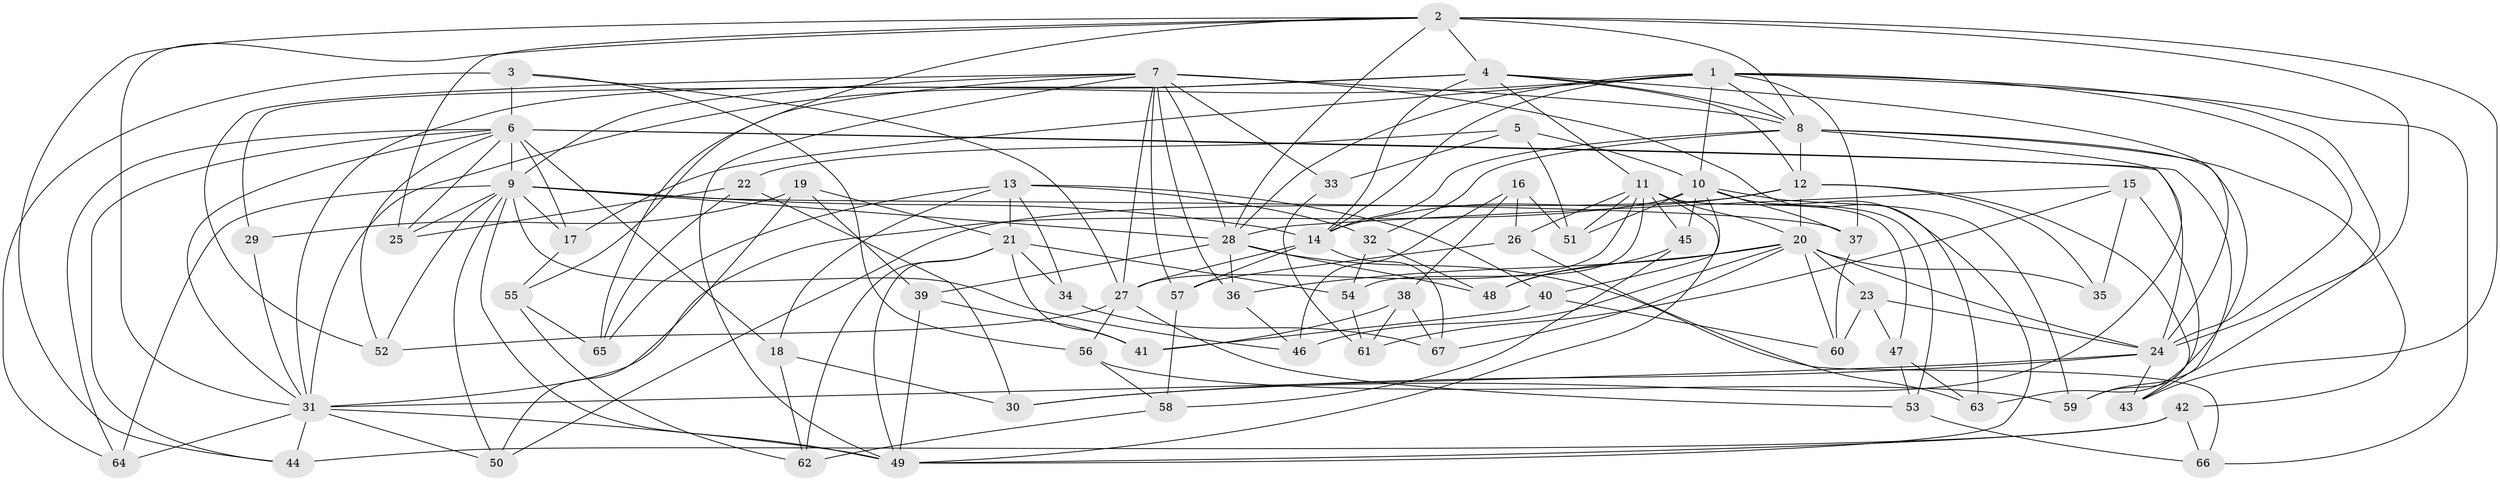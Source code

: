 // original degree distribution, {4: 1.0}
// Generated by graph-tools (version 1.1) at 2025/54/03/04/25 22:54:06]
// undirected, 67 vertices, 180 edges
graph export_dot {
  node [color=gray90,style=filled];
  1;
  2;
  3;
  4;
  5;
  6;
  7;
  8;
  9;
  10;
  11;
  12;
  13;
  14;
  15;
  16;
  17;
  18;
  19;
  20;
  21;
  22;
  23;
  24;
  25;
  26;
  27;
  28;
  29;
  30;
  31;
  32;
  33;
  34;
  35;
  36;
  37;
  38;
  39;
  40;
  41;
  42;
  43;
  44;
  45;
  46;
  47;
  48;
  49;
  50;
  51;
  52;
  53;
  54;
  55;
  56;
  57;
  58;
  59;
  60;
  61;
  62;
  63;
  64;
  65;
  66;
  67;
  1 -- 8 [weight=1.0];
  1 -- 10 [weight=1.0];
  1 -- 14 [weight=1.0];
  1 -- 17 [weight=1.0];
  1 -- 24 [weight=1.0];
  1 -- 28 [weight=1.0];
  1 -- 31 [weight=1.0];
  1 -- 37 [weight=1.0];
  1 -- 59 [weight=1.0];
  1 -- 66 [weight=1.0];
  2 -- 4 [weight=1.0];
  2 -- 8 [weight=3.0];
  2 -- 24 [weight=1.0];
  2 -- 25 [weight=1.0];
  2 -- 28 [weight=2.0];
  2 -- 31 [weight=1.0];
  2 -- 43 [weight=1.0];
  2 -- 44 [weight=1.0];
  2 -- 65 [weight=1.0];
  3 -- 6 [weight=1.0];
  3 -- 27 [weight=1.0];
  3 -- 56 [weight=1.0];
  3 -- 64 [weight=1.0];
  4 -- 8 [weight=1.0];
  4 -- 11 [weight=2.0];
  4 -- 12 [weight=1.0];
  4 -- 14 [weight=1.0];
  4 -- 24 [weight=1.0];
  4 -- 29 [weight=2.0];
  4 -- 31 [weight=1.0];
  5 -- 10 [weight=1.0];
  5 -- 22 [weight=1.0];
  5 -- 33 [weight=1.0];
  5 -- 51 [weight=1.0];
  6 -- 9 [weight=1.0];
  6 -- 17 [weight=1.0];
  6 -- 18 [weight=1.0];
  6 -- 24 [weight=2.0];
  6 -- 25 [weight=1.0];
  6 -- 31 [weight=1.0];
  6 -- 43 [weight=1.0];
  6 -- 44 [weight=1.0];
  6 -- 52 [weight=1.0];
  6 -- 64 [weight=1.0];
  7 -- 8 [weight=1.0];
  7 -- 9 [weight=1.0];
  7 -- 27 [weight=1.0];
  7 -- 28 [weight=1.0];
  7 -- 33 [weight=2.0];
  7 -- 36 [weight=1.0];
  7 -- 49 [weight=1.0];
  7 -- 52 [weight=1.0];
  7 -- 55 [weight=1.0];
  7 -- 57 [weight=1.0];
  7 -- 63 [weight=1.0];
  8 -- 12 [weight=1.0];
  8 -- 14 [weight=1.0];
  8 -- 30 [weight=1.0];
  8 -- 32 [weight=1.0];
  8 -- 42 [weight=1.0];
  8 -- 63 [weight=1.0];
  9 -- 14 [weight=1.0];
  9 -- 17 [weight=1.0];
  9 -- 25 [weight=1.0];
  9 -- 28 [weight=1.0];
  9 -- 37 [weight=1.0];
  9 -- 46 [weight=1.0];
  9 -- 49 [weight=1.0];
  9 -- 50 [weight=1.0];
  9 -- 52 [weight=1.0];
  9 -- 64 [weight=1.0];
  10 -- 31 [weight=2.0];
  10 -- 37 [weight=1.0];
  10 -- 40 [weight=1.0];
  10 -- 45 [weight=1.0];
  10 -- 49 [weight=1.0];
  10 -- 51 [weight=1.0];
  10 -- 59 [weight=1.0];
  11 -- 20 [weight=2.0];
  11 -- 26 [weight=1.0];
  11 -- 27 [weight=1.0];
  11 -- 45 [weight=1.0];
  11 -- 47 [weight=1.0];
  11 -- 49 [weight=1.0];
  11 -- 51 [weight=1.0];
  11 -- 53 [weight=1.0];
  11 -- 54 [weight=1.0];
  12 -- 14 [weight=2.0];
  12 -- 20 [weight=2.0];
  12 -- 35 [weight=2.0];
  12 -- 43 [weight=1.0];
  12 -- 50 [weight=1.0];
  13 -- 18 [weight=1.0];
  13 -- 21 [weight=3.0];
  13 -- 32 [weight=1.0];
  13 -- 34 [weight=1.0];
  13 -- 40 [weight=1.0];
  13 -- 65 [weight=1.0];
  14 -- 27 [weight=2.0];
  14 -- 57 [weight=1.0];
  14 -- 67 [weight=1.0];
  15 -- 28 [weight=1.0];
  15 -- 35 [weight=1.0];
  15 -- 59 [weight=1.0];
  15 -- 61 [weight=1.0];
  16 -- 26 [weight=1.0];
  16 -- 38 [weight=1.0];
  16 -- 46 [weight=1.0];
  16 -- 51 [weight=1.0];
  17 -- 55 [weight=1.0];
  18 -- 30 [weight=1.0];
  18 -- 62 [weight=1.0];
  19 -- 21 [weight=1.0];
  19 -- 29 [weight=1.0];
  19 -- 39 [weight=1.0];
  19 -- 50 [weight=1.0];
  20 -- 23 [weight=1.0];
  20 -- 24 [weight=1.0];
  20 -- 35 [weight=1.0];
  20 -- 36 [weight=1.0];
  20 -- 46 [weight=1.0];
  20 -- 48 [weight=1.0];
  20 -- 60 [weight=1.0];
  20 -- 67 [weight=1.0];
  21 -- 34 [weight=2.0];
  21 -- 41 [weight=1.0];
  21 -- 49 [weight=1.0];
  21 -- 54 [weight=1.0];
  21 -- 62 [weight=1.0];
  22 -- 25 [weight=1.0];
  22 -- 30 [weight=1.0];
  22 -- 65 [weight=1.0];
  23 -- 24 [weight=1.0];
  23 -- 47 [weight=1.0];
  23 -- 60 [weight=1.0];
  24 -- 30 [weight=1.0];
  24 -- 31 [weight=1.0];
  24 -- 43 [weight=1.0];
  26 -- 57 [weight=1.0];
  26 -- 63 [weight=1.0];
  27 -- 52 [weight=1.0];
  27 -- 53 [weight=1.0];
  27 -- 56 [weight=1.0];
  28 -- 36 [weight=1.0];
  28 -- 39 [weight=1.0];
  28 -- 48 [weight=1.0];
  28 -- 66 [weight=1.0];
  29 -- 31 [weight=1.0];
  31 -- 44 [weight=1.0];
  31 -- 49 [weight=1.0];
  31 -- 50 [weight=1.0];
  31 -- 64 [weight=1.0];
  32 -- 48 [weight=1.0];
  32 -- 54 [weight=1.0];
  33 -- 61 [weight=1.0];
  34 -- 67 [weight=1.0];
  36 -- 46 [weight=1.0];
  37 -- 60 [weight=1.0];
  38 -- 41 [weight=1.0];
  38 -- 61 [weight=1.0];
  38 -- 67 [weight=1.0];
  39 -- 41 [weight=1.0];
  39 -- 49 [weight=1.0];
  40 -- 41 [weight=1.0];
  40 -- 60 [weight=1.0];
  42 -- 44 [weight=1.0];
  42 -- 49 [weight=1.0];
  42 -- 66 [weight=1.0];
  45 -- 48 [weight=1.0];
  45 -- 58 [weight=1.0];
  47 -- 53 [weight=1.0];
  47 -- 63 [weight=1.0];
  53 -- 66 [weight=1.0];
  54 -- 61 [weight=1.0];
  55 -- 62 [weight=1.0];
  55 -- 65 [weight=1.0];
  56 -- 58 [weight=1.0];
  56 -- 59 [weight=1.0];
  57 -- 58 [weight=1.0];
  58 -- 62 [weight=1.0];
}
